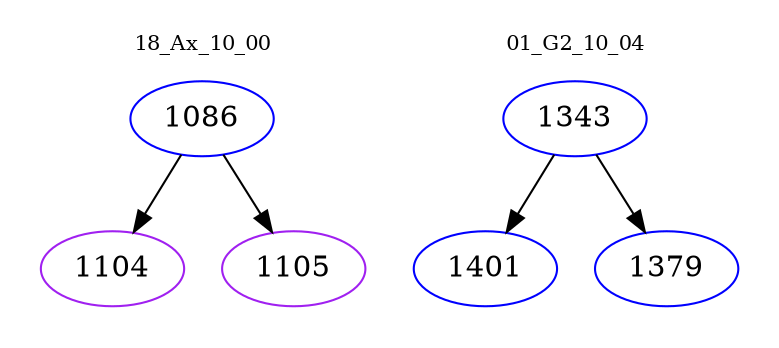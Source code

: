 digraph{
subgraph cluster_0 {
color = white
label = "18_Ax_10_00";
fontsize=10;
T0_1086 [label="1086", color="blue"]
T0_1086 -> T0_1104 [color="black"]
T0_1104 [label="1104", color="purple"]
T0_1086 -> T0_1105 [color="black"]
T0_1105 [label="1105", color="purple"]
}
subgraph cluster_1 {
color = white
label = "01_G2_10_04";
fontsize=10;
T1_1343 [label="1343", color="blue"]
T1_1343 -> T1_1401 [color="black"]
T1_1401 [label="1401", color="blue"]
T1_1343 -> T1_1379 [color="black"]
T1_1379 [label="1379", color="blue"]
}
}
